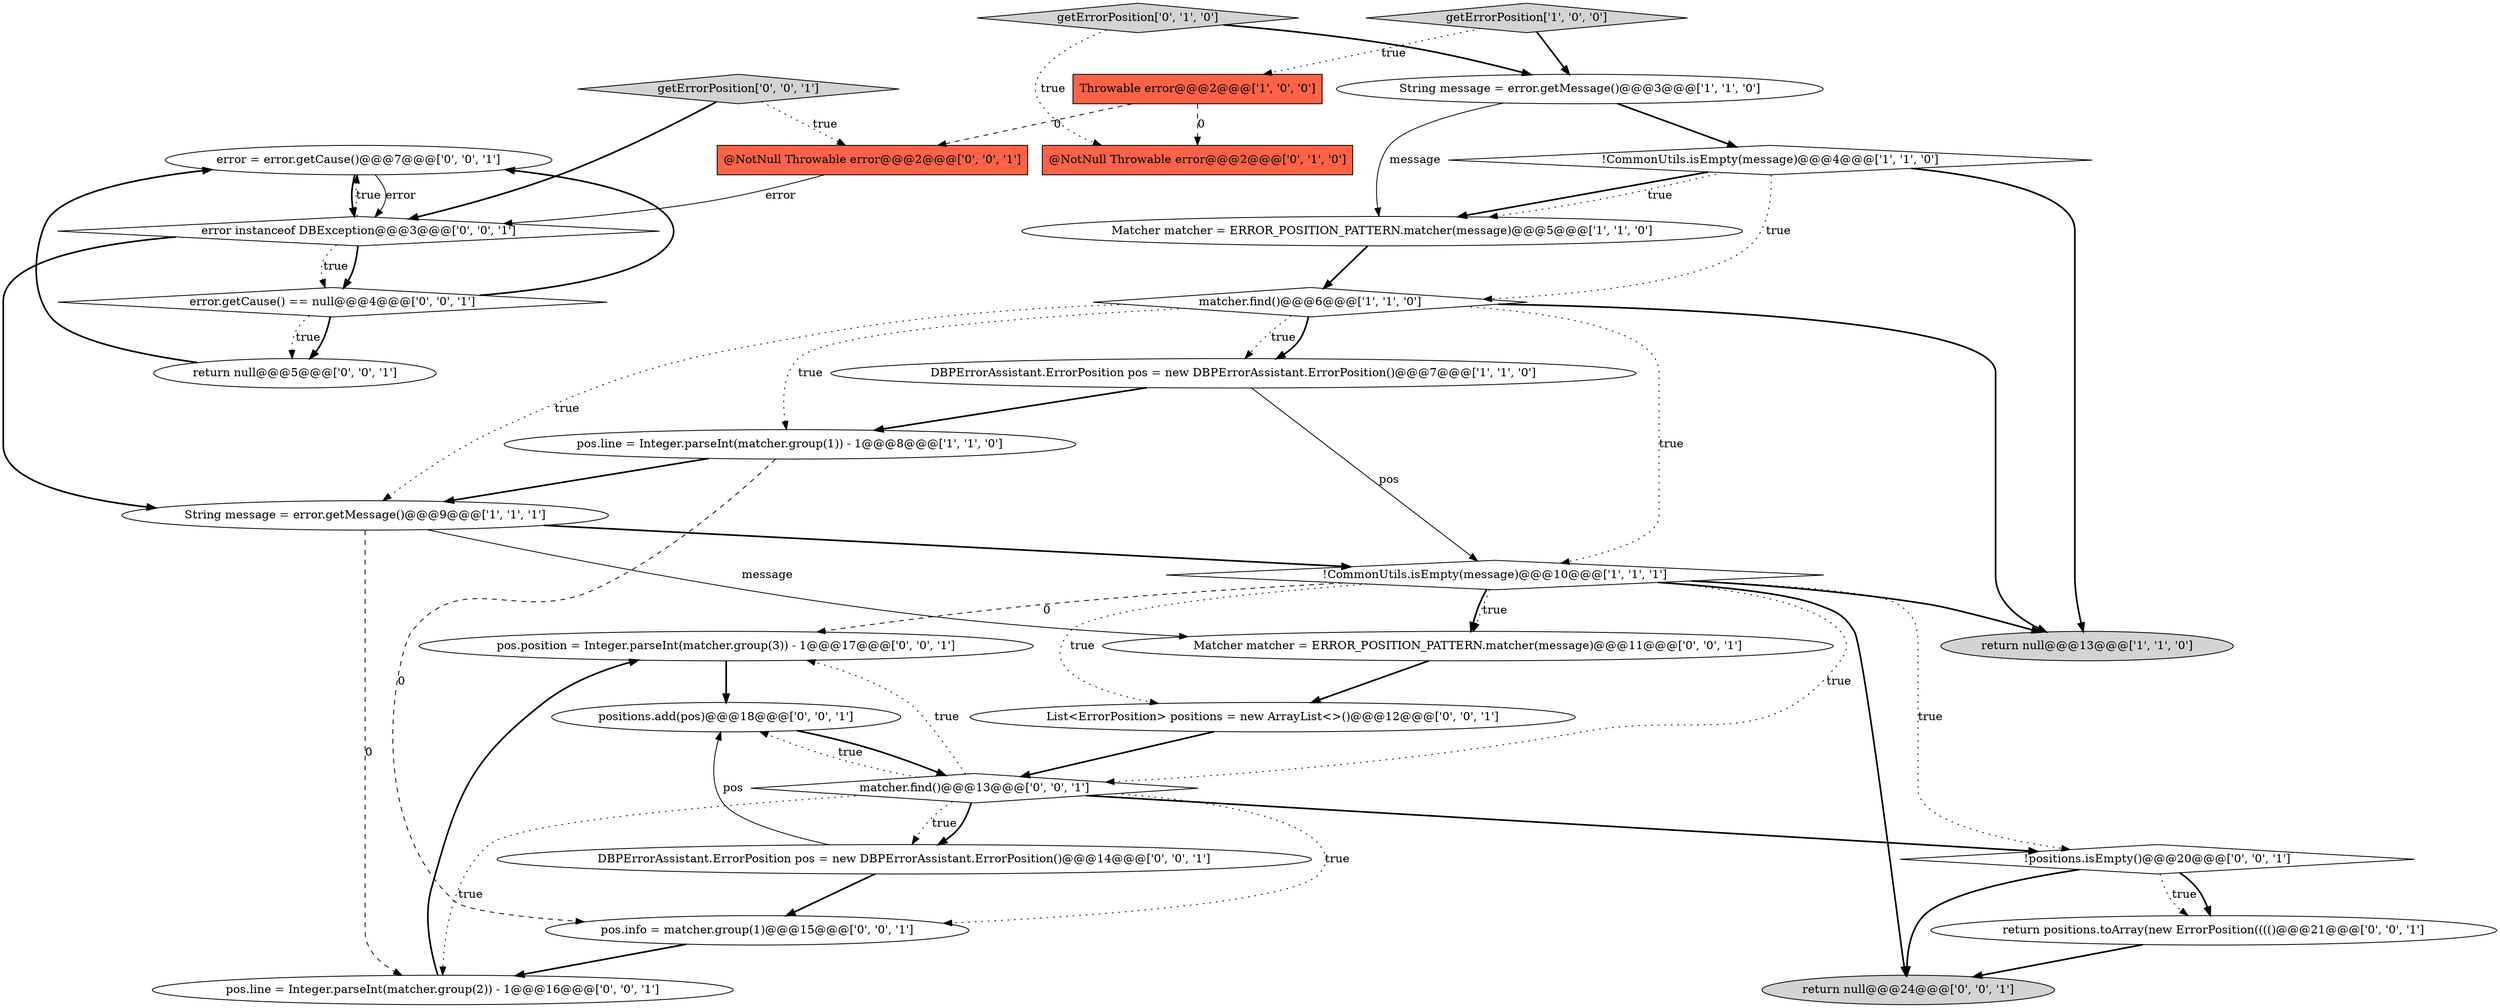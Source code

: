 digraph {
14 [style = filled, label = "error = error.getCause()@@@7@@@['0', '0', '1']", fillcolor = white, shape = ellipse image = "AAA0AAABBB3BBB"];
29 [style = filled, label = "error.getCause() == null@@@4@@@['0', '0', '1']", fillcolor = white, shape = diamond image = "AAA0AAABBB3BBB"];
18 [style = filled, label = "error instanceof DBException@@@3@@@['0', '0', '1']", fillcolor = white, shape = diamond image = "AAA0AAABBB3BBB"];
20 [style = filled, label = "pos.position = Integer.parseInt(matcher.group(3)) - 1@@@17@@@['0', '0', '1']", fillcolor = white, shape = ellipse image = "AAA0AAABBB3BBB"];
4 [style = filled, label = "pos.line = Integer.parseInt(matcher.group(1)) - 1@@@8@@@['1', '1', '0']", fillcolor = white, shape = ellipse image = "AAA0AAABBB1BBB"];
5 [style = filled, label = "!CommonUtils.isEmpty(message)@@@10@@@['1', '1', '1']", fillcolor = white, shape = diamond image = "AAA0AAABBB1BBB"];
8 [style = filled, label = "String message = error.getMessage()@@@3@@@['1', '1', '0']", fillcolor = white, shape = ellipse image = "AAA0AAABBB1BBB"];
16 [style = filled, label = "@NotNull Throwable error@@@2@@@['0', '0', '1']", fillcolor = tomato, shape = box image = "AAA0AAABBB3BBB"];
22 [style = filled, label = "return null@@@24@@@['0', '0', '1']", fillcolor = lightgray, shape = ellipse image = "AAA0AAABBB3BBB"];
19 [style = filled, label = "DBPErrorAssistant.ErrorPosition pos = new DBPErrorAssistant.ErrorPosition()@@@14@@@['0', '0', '1']", fillcolor = white, shape = ellipse image = "AAA0AAABBB3BBB"];
21 [style = filled, label = "positions.add(pos)@@@18@@@['0', '0', '1']", fillcolor = white, shape = ellipse image = "AAA0AAABBB3BBB"];
9 [style = filled, label = "DBPErrorAssistant.ErrorPosition pos = new DBPErrorAssistant.ErrorPosition()@@@7@@@['1', '1', '0']", fillcolor = white, shape = ellipse image = "AAA0AAABBB1BBB"];
25 [style = filled, label = "List<ErrorPosition> positions = new ArrayList<>()@@@12@@@['0', '0', '1']", fillcolor = white, shape = ellipse image = "AAA0AAABBB3BBB"];
17 [style = filled, label = "!positions.isEmpty()@@@20@@@['0', '0', '1']", fillcolor = white, shape = diamond image = "AAA0AAABBB3BBB"];
15 [style = filled, label = "getErrorPosition['0', '0', '1']", fillcolor = lightgray, shape = diamond image = "AAA0AAABBB3BBB"];
12 [style = filled, label = "getErrorPosition['0', '1', '0']", fillcolor = lightgray, shape = diamond image = "AAA0AAABBB2BBB"];
1 [style = filled, label = "getErrorPosition['1', '0', '0']", fillcolor = lightgray, shape = diamond image = "AAA0AAABBB1BBB"];
0 [style = filled, label = "String message = error.getMessage()@@@9@@@['1', '1', '1']", fillcolor = white, shape = ellipse image = "AAA0AAABBB1BBB"];
10 [style = filled, label = "return null@@@13@@@['1', '1', '0']", fillcolor = lightgray, shape = ellipse image = "AAA0AAABBB1BBB"];
3 [style = filled, label = "!CommonUtils.isEmpty(message)@@@4@@@['1', '1', '0']", fillcolor = white, shape = diamond image = "AAA0AAABBB1BBB"];
7 [style = filled, label = "matcher.find()@@@6@@@['1', '1', '0']", fillcolor = white, shape = diamond image = "AAA0AAABBB1BBB"];
24 [style = filled, label = "pos.info = matcher.group(1)@@@15@@@['0', '0', '1']", fillcolor = white, shape = ellipse image = "AAA0AAABBB3BBB"];
27 [style = filled, label = "return null@@@5@@@['0', '0', '1']", fillcolor = white, shape = ellipse image = "AAA0AAABBB3BBB"];
2 [style = filled, label = "Matcher matcher = ERROR_POSITION_PATTERN.matcher(message)@@@5@@@['1', '1', '0']", fillcolor = white, shape = ellipse image = "AAA0AAABBB1BBB"];
13 [style = filled, label = "pos.line = Integer.parseInt(matcher.group(2)) - 1@@@16@@@['0', '0', '1']", fillcolor = white, shape = ellipse image = "AAA0AAABBB3BBB"];
26 [style = filled, label = "return positions.toArray(new ErrorPosition(((()@@@21@@@['0', '0', '1']", fillcolor = white, shape = ellipse image = "AAA0AAABBB3BBB"];
23 [style = filled, label = "Matcher matcher = ERROR_POSITION_PATTERN.matcher(message)@@@11@@@['0', '0', '1']", fillcolor = white, shape = ellipse image = "AAA0AAABBB3BBB"];
6 [style = filled, label = "Throwable error@@@2@@@['1', '0', '0']", fillcolor = tomato, shape = box image = "AAA1AAABBB1BBB"];
11 [style = filled, label = "@NotNull Throwable error@@@2@@@['0', '1', '0']", fillcolor = tomato, shape = box image = "AAA1AAABBB2BBB"];
28 [style = filled, label = "matcher.find()@@@13@@@['0', '0', '1']", fillcolor = white, shape = diamond image = "AAA0AAABBB3BBB"];
5->17 [style = dotted, label="true"];
5->10 [style = bold, label=""];
17->26 [style = dotted, label="true"];
23->25 [style = bold, label=""];
3->7 [style = dotted, label="true"];
25->28 [style = bold, label=""];
17->26 [style = bold, label=""];
1->8 [style = bold, label=""];
27->14 [style = bold, label=""];
5->23 [style = bold, label=""];
7->10 [style = bold, label=""];
28->21 [style = dotted, label="true"];
28->20 [style = dotted, label="true"];
29->27 [style = dotted, label="true"];
9->4 [style = bold, label=""];
5->23 [style = dotted, label="true"];
8->3 [style = bold, label=""];
6->11 [style = dashed, label="0"];
14->18 [style = solid, label="error"];
28->19 [style = dotted, label="true"];
7->9 [style = dotted, label="true"];
15->16 [style = dotted, label="true"];
17->22 [style = bold, label=""];
7->0 [style = dotted, label="true"];
9->5 [style = solid, label="pos"];
16->18 [style = solid, label="error"];
15->18 [style = bold, label=""];
19->21 [style = solid, label="pos"];
18->14 [style = dotted, label="true"];
26->22 [style = bold, label=""];
21->28 [style = bold, label=""];
4->0 [style = bold, label=""];
5->20 [style = dashed, label="0"];
19->24 [style = bold, label=""];
7->5 [style = dotted, label="true"];
20->21 [style = bold, label=""];
12->11 [style = dotted, label="true"];
7->9 [style = bold, label=""];
3->10 [style = bold, label=""];
29->27 [style = bold, label=""];
18->29 [style = bold, label=""];
6->16 [style = dashed, label="0"];
28->24 [style = dotted, label="true"];
3->2 [style = bold, label=""];
5->25 [style = dotted, label="true"];
12->8 [style = bold, label=""];
0->13 [style = dashed, label="0"];
7->4 [style = dotted, label="true"];
29->14 [style = bold, label=""];
28->19 [style = bold, label=""];
28->17 [style = bold, label=""];
1->6 [style = dotted, label="true"];
14->18 [style = bold, label=""];
8->2 [style = solid, label="message"];
0->23 [style = solid, label="message"];
18->29 [style = dotted, label="true"];
2->7 [style = bold, label=""];
4->24 [style = dashed, label="0"];
28->13 [style = dotted, label="true"];
5->22 [style = bold, label=""];
5->28 [style = dotted, label="true"];
18->0 [style = bold, label=""];
3->2 [style = dotted, label="true"];
0->5 [style = bold, label=""];
24->13 [style = bold, label=""];
13->20 [style = bold, label=""];
}
